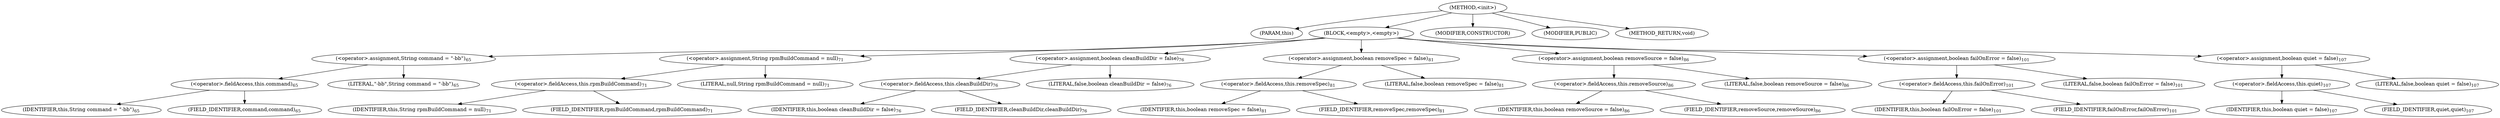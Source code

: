 digraph "&lt;init&gt;" {  
"742" [label = <(METHOD,&lt;init&gt;)> ]
"743" [label = <(PARAM,this)> ]
"744" [label = <(BLOCK,&lt;empty&gt;,&lt;empty&gt;)> ]
"745" [label = <(&lt;operator&gt;.assignment,String command = &quot;-bb&quot;)<SUB>65</SUB>> ]
"746" [label = <(&lt;operator&gt;.fieldAccess,this.command)<SUB>65</SUB>> ]
"747" [label = <(IDENTIFIER,this,String command = &quot;-bb&quot;)<SUB>65</SUB>> ]
"748" [label = <(FIELD_IDENTIFIER,command,command)<SUB>65</SUB>> ]
"749" [label = <(LITERAL,&quot;-bb&quot;,String command = &quot;-bb&quot;)<SUB>65</SUB>> ]
"750" [label = <(&lt;operator&gt;.assignment,String rpmBuildCommand = null)<SUB>71</SUB>> ]
"751" [label = <(&lt;operator&gt;.fieldAccess,this.rpmBuildCommand)<SUB>71</SUB>> ]
"752" [label = <(IDENTIFIER,this,String rpmBuildCommand = null)<SUB>71</SUB>> ]
"753" [label = <(FIELD_IDENTIFIER,rpmBuildCommand,rpmBuildCommand)<SUB>71</SUB>> ]
"754" [label = <(LITERAL,null,String rpmBuildCommand = null)<SUB>71</SUB>> ]
"755" [label = <(&lt;operator&gt;.assignment,boolean cleanBuildDir = false)<SUB>76</SUB>> ]
"756" [label = <(&lt;operator&gt;.fieldAccess,this.cleanBuildDir)<SUB>76</SUB>> ]
"757" [label = <(IDENTIFIER,this,boolean cleanBuildDir = false)<SUB>76</SUB>> ]
"758" [label = <(FIELD_IDENTIFIER,cleanBuildDir,cleanBuildDir)<SUB>76</SUB>> ]
"759" [label = <(LITERAL,false,boolean cleanBuildDir = false)<SUB>76</SUB>> ]
"760" [label = <(&lt;operator&gt;.assignment,boolean removeSpec = false)<SUB>81</SUB>> ]
"761" [label = <(&lt;operator&gt;.fieldAccess,this.removeSpec)<SUB>81</SUB>> ]
"762" [label = <(IDENTIFIER,this,boolean removeSpec = false)<SUB>81</SUB>> ]
"763" [label = <(FIELD_IDENTIFIER,removeSpec,removeSpec)<SUB>81</SUB>> ]
"764" [label = <(LITERAL,false,boolean removeSpec = false)<SUB>81</SUB>> ]
"765" [label = <(&lt;operator&gt;.assignment,boolean removeSource = false)<SUB>86</SUB>> ]
"766" [label = <(&lt;operator&gt;.fieldAccess,this.removeSource)<SUB>86</SUB>> ]
"767" [label = <(IDENTIFIER,this,boolean removeSource = false)<SUB>86</SUB>> ]
"768" [label = <(FIELD_IDENTIFIER,removeSource,removeSource)<SUB>86</SUB>> ]
"769" [label = <(LITERAL,false,boolean removeSource = false)<SUB>86</SUB>> ]
"770" [label = <(&lt;operator&gt;.assignment,boolean failOnError = false)<SUB>101</SUB>> ]
"771" [label = <(&lt;operator&gt;.fieldAccess,this.failOnError)<SUB>101</SUB>> ]
"772" [label = <(IDENTIFIER,this,boolean failOnError = false)<SUB>101</SUB>> ]
"773" [label = <(FIELD_IDENTIFIER,failOnError,failOnError)<SUB>101</SUB>> ]
"774" [label = <(LITERAL,false,boolean failOnError = false)<SUB>101</SUB>> ]
"775" [label = <(&lt;operator&gt;.assignment,boolean quiet = false)<SUB>107</SUB>> ]
"776" [label = <(&lt;operator&gt;.fieldAccess,this.quiet)<SUB>107</SUB>> ]
"777" [label = <(IDENTIFIER,this,boolean quiet = false)<SUB>107</SUB>> ]
"778" [label = <(FIELD_IDENTIFIER,quiet,quiet)<SUB>107</SUB>> ]
"779" [label = <(LITERAL,false,boolean quiet = false)<SUB>107</SUB>> ]
"780" [label = <(MODIFIER,CONSTRUCTOR)> ]
"781" [label = <(MODIFIER,PUBLIC)> ]
"782" [label = <(METHOD_RETURN,void)> ]
  "742" -> "743" 
  "742" -> "744" 
  "742" -> "780" 
  "742" -> "781" 
  "742" -> "782" 
  "744" -> "745" 
  "744" -> "750" 
  "744" -> "755" 
  "744" -> "760" 
  "744" -> "765" 
  "744" -> "770" 
  "744" -> "775" 
  "745" -> "746" 
  "745" -> "749" 
  "746" -> "747" 
  "746" -> "748" 
  "750" -> "751" 
  "750" -> "754" 
  "751" -> "752" 
  "751" -> "753" 
  "755" -> "756" 
  "755" -> "759" 
  "756" -> "757" 
  "756" -> "758" 
  "760" -> "761" 
  "760" -> "764" 
  "761" -> "762" 
  "761" -> "763" 
  "765" -> "766" 
  "765" -> "769" 
  "766" -> "767" 
  "766" -> "768" 
  "770" -> "771" 
  "770" -> "774" 
  "771" -> "772" 
  "771" -> "773" 
  "775" -> "776" 
  "775" -> "779" 
  "776" -> "777" 
  "776" -> "778" 
}
